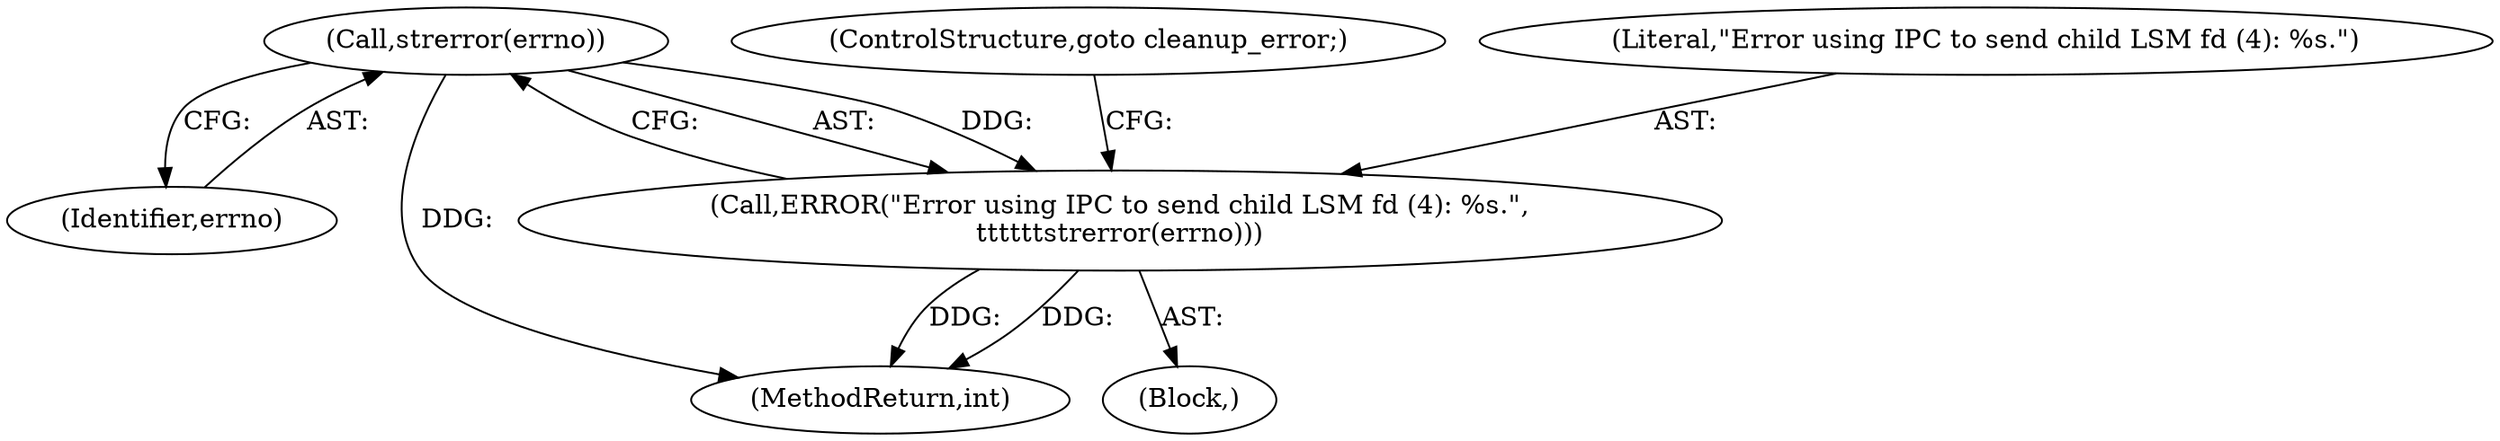 digraph "0_lxc_81f466d05f2a89cb4f122ef7f593ff3f279b165c_1@API" {
"1000593" [label="(Call,strerror(errno))"];
"1000591" [label="(Call,ERROR(\"Error using IPC to send child LSM fd (4): %s.\",\n\t\t\t\t\t\tstrerror(errno)))"];
"1000590" [label="(Block,)"];
"1000594" [label="(Identifier,errno)"];
"1000791" [label="(MethodReturn,int)"];
"1000591" [label="(Call,ERROR(\"Error using IPC to send child LSM fd (4): %s.\",\n\t\t\t\t\t\tstrerror(errno)))"];
"1000595" [label="(ControlStructure,goto cleanup_error;)"];
"1000592" [label="(Literal,\"Error using IPC to send child LSM fd (4): %s.\")"];
"1000593" [label="(Call,strerror(errno))"];
"1000593" -> "1000591"  [label="AST: "];
"1000593" -> "1000594"  [label="CFG: "];
"1000594" -> "1000593"  [label="AST: "];
"1000591" -> "1000593"  [label="CFG: "];
"1000593" -> "1000791"  [label="DDG: "];
"1000593" -> "1000591"  [label="DDG: "];
"1000591" -> "1000590"  [label="AST: "];
"1000592" -> "1000591"  [label="AST: "];
"1000595" -> "1000591"  [label="CFG: "];
"1000591" -> "1000791"  [label="DDG: "];
"1000591" -> "1000791"  [label="DDG: "];
}
